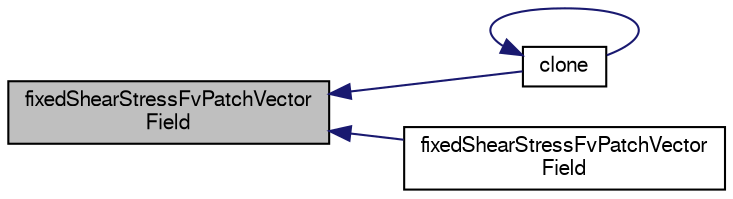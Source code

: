 digraph "fixedShearStressFvPatchVectorField"
{
  bgcolor="transparent";
  edge [fontname="FreeSans",fontsize="10",labelfontname="FreeSans",labelfontsize="10"];
  node [fontname="FreeSans",fontsize="10",shape=record];
  rankdir="LR";
  Node1 [label="fixedShearStressFvPatchVector\lField",height=0.2,width=0.4,color="black", fillcolor="grey75", style="filled", fontcolor="black"];
  Node1 -> Node2 [dir="back",color="midnightblue",fontsize="10",style="solid",fontname="FreeSans"];
  Node2 [label="clone",height=0.2,width=0.4,color="black",URL="$a30822.html#af0f4bc68c73acc08f11adb3a8957d875",tooltip="Construct and return a clone. "];
  Node2 -> Node2 [dir="back",color="midnightblue",fontsize="10",style="solid",fontname="FreeSans"];
  Node1 -> Node3 [dir="back",color="midnightblue",fontsize="10",style="solid",fontname="FreeSans"];
  Node3 [label="fixedShearStressFvPatchVector\lField",height=0.2,width=0.4,color="black",URL="$a30822.html#ac5da413788ce1268de688fee95a5cfa7",tooltip="Construct from patch, internal field and dictionary. "];
}
